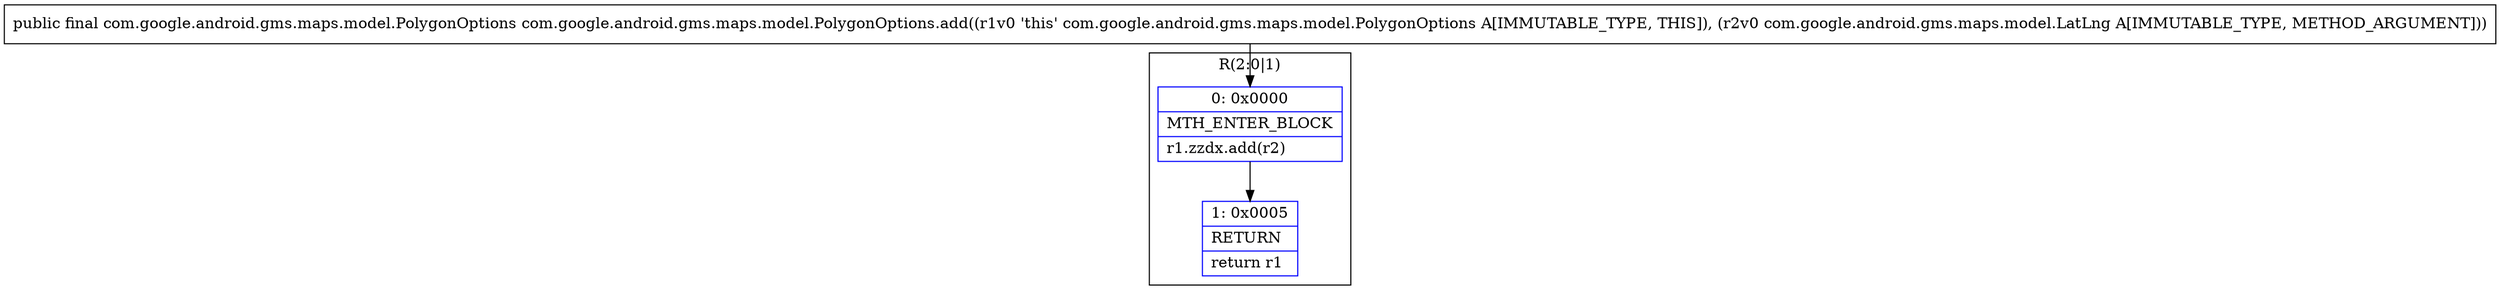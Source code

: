 digraph "CFG forcom.google.android.gms.maps.model.PolygonOptions.add(Lcom\/google\/android\/gms\/maps\/model\/LatLng;)Lcom\/google\/android\/gms\/maps\/model\/PolygonOptions;" {
subgraph cluster_Region_1269534057 {
label = "R(2:0|1)";
node [shape=record,color=blue];
Node_0 [shape=record,label="{0\:\ 0x0000|MTH_ENTER_BLOCK\l|r1.zzdx.add(r2)\l}"];
Node_1 [shape=record,label="{1\:\ 0x0005|RETURN\l|return r1\l}"];
}
MethodNode[shape=record,label="{public final com.google.android.gms.maps.model.PolygonOptions com.google.android.gms.maps.model.PolygonOptions.add((r1v0 'this' com.google.android.gms.maps.model.PolygonOptions A[IMMUTABLE_TYPE, THIS]), (r2v0 com.google.android.gms.maps.model.LatLng A[IMMUTABLE_TYPE, METHOD_ARGUMENT])) }"];
MethodNode -> Node_0;
Node_0 -> Node_1;
}

